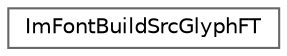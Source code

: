 digraph "类继承关系图"
{
 // LATEX_PDF_SIZE
  bgcolor="transparent";
  edge [fontname=Helvetica,fontsize=10,labelfontname=Helvetica,labelfontsize=10];
  node [fontname=Helvetica,fontsize=10,shape=box,height=0.2,width=0.4];
  rankdir="LR";
  Node0 [id="Node000000",label="ImFontBuildSrcGlyphFT",height=0.2,width=0.4,color="grey40", fillcolor="white", style="filled",URL="$struct_im_font_build_src_glyph_f_t.html",tooltip=" "];
}
